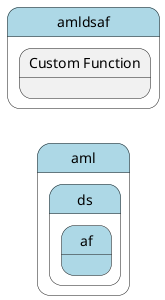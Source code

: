 @startuml
left to right direction


state "aml" as aml #lightblue {
state "ds" as amlds #lightblue {
state "af" as amldsaf #lightblue {
}
}
}


state "amldsaf" as pstatename #lightblue {
    state "Custom Function" as affunction {
    }
}





@enduml
